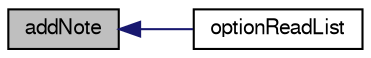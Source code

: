 digraph "addNote"
{
  bgcolor="transparent";
  edge [fontname="FreeSans",fontsize="10",labelfontname="FreeSans",labelfontsize="10"];
  node [fontname="FreeSans",fontsize="10",shape=record];
  rankdir="LR";
  Node1534 [label="addNote",height=0.2,width=0.4,color="black", fillcolor="grey75", style="filled", fontcolor="black"];
  Node1534 -> Node1535 [dir="back",color="midnightblue",fontsize="10",style="solid",fontname="FreeSans"];
  Node1535 [label="optionReadList",height=0.2,width=0.4,color="black",URL="$a26662.html#a95822c10f836f8defd7564c15a591602",tooltip="Read a List of values from the named option. "];
}
